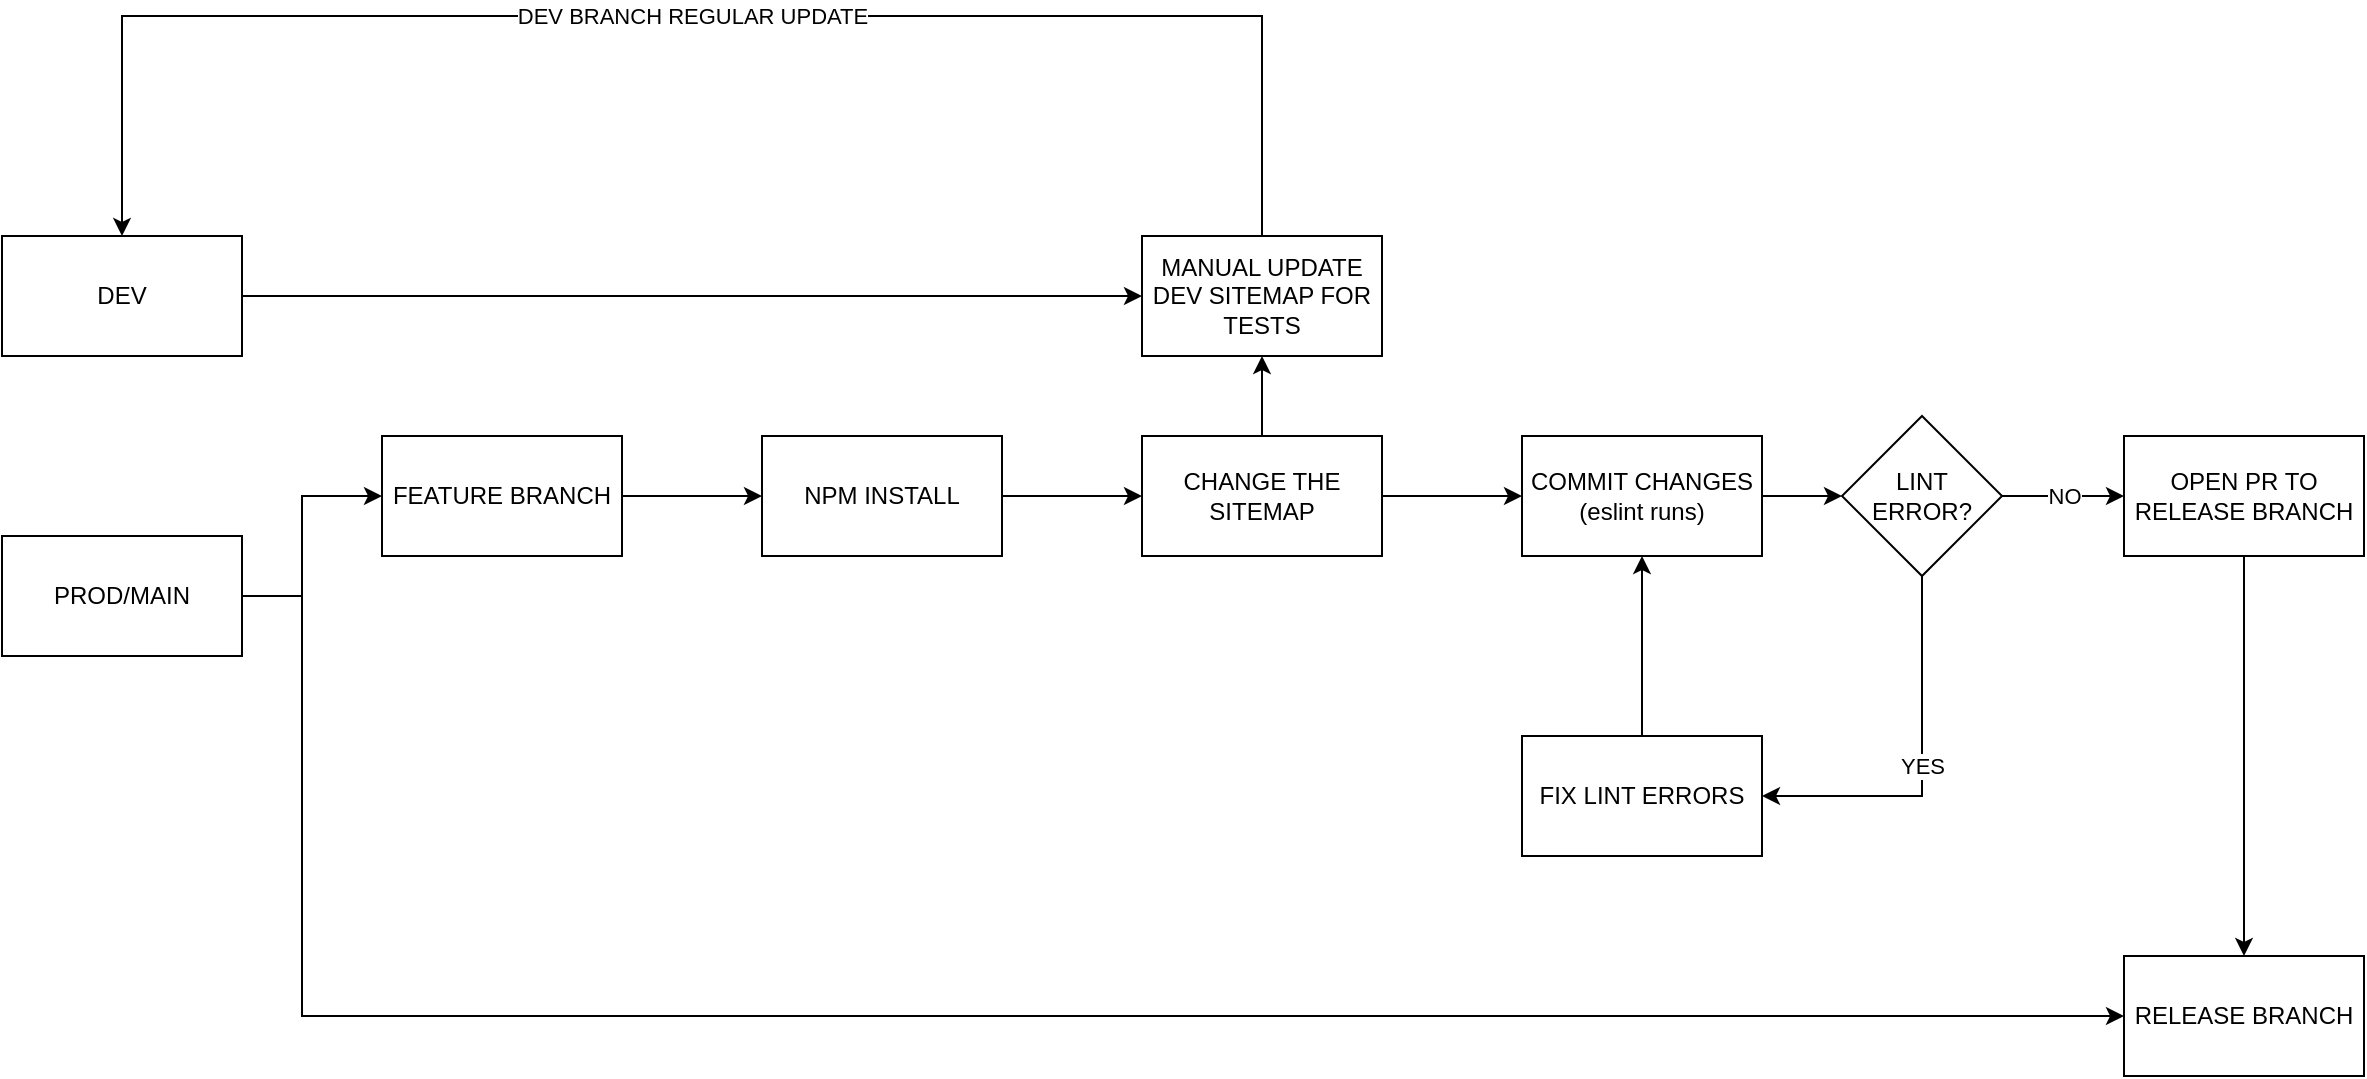 <mxfile version="27.1.6">
  <diagram name="Page-1" id="CInHX2HHdjlW0_jvGl4y">
    <mxGraphModel dx="1943" dy="1185" grid="1" gridSize="10" guides="1" tooltips="1" connect="1" arrows="1" fold="1" page="1" pageScale="1" pageWidth="827" pageHeight="1169" math="0" shadow="0">
      <root>
        <mxCell id="0" />
        <mxCell id="1" parent="0" />
        <mxCell id="9b5qS1_Qkax_UdxktYY2-25" style="edgeStyle=orthogonalEdgeStyle;rounded=0;orthogonalLoop=1;jettySize=auto;html=1;" edge="1" parent="1" source="9b5qS1_Qkax_UdxktYY2-1" target="9b5qS1_Qkax_UdxktYY2-9">
          <mxGeometry relative="1" as="geometry" />
        </mxCell>
        <mxCell id="9b5qS1_Qkax_UdxktYY2-1" value="DEV" style="rounded=0;whiteSpace=wrap;html=1;" vertex="1" parent="1">
          <mxGeometry x="60" y="410" width="120" height="60" as="geometry" />
        </mxCell>
        <mxCell id="9b5qS1_Qkax_UdxktYY2-4" style="edgeStyle=orthogonalEdgeStyle;rounded=0;orthogonalLoop=1;jettySize=auto;html=1;" edge="1" parent="1" source="9b5qS1_Qkax_UdxktYY2-2" target="9b5qS1_Qkax_UdxktYY2-3">
          <mxGeometry relative="1" as="geometry">
            <Array as="points">
              <mxPoint x="210" y="590" />
              <mxPoint x="210" y="540" />
            </Array>
          </mxGeometry>
        </mxCell>
        <mxCell id="9b5qS1_Qkax_UdxktYY2-23" style="edgeStyle=orthogonalEdgeStyle;rounded=0;orthogonalLoop=1;jettySize=auto;html=1;entryX=0;entryY=0.5;entryDx=0;entryDy=0;" edge="1" parent="1" source="9b5qS1_Qkax_UdxktYY2-2" target="9b5qS1_Qkax_UdxktYY2-22">
          <mxGeometry relative="1" as="geometry">
            <Array as="points">
              <mxPoint x="210" y="590" />
              <mxPoint x="210" y="800" />
            </Array>
          </mxGeometry>
        </mxCell>
        <mxCell id="9b5qS1_Qkax_UdxktYY2-2" value="PROD/MAIN" style="rounded=0;whiteSpace=wrap;html=1;" vertex="1" parent="1">
          <mxGeometry x="60" y="560" width="120" height="60" as="geometry" />
        </mxCell>
        <mxCell id="9b5qS1_Qkax_UdxktYY2-6" style="edgeStyle=orthogonalEdgeStyle;rounded=0;orthogonalLoop=1;jettySize=auto;html=1;entryX=0;entryY=0.5;entryDx=0;entryDy=0;" edge="1" parent="1" source="9b5qS1_Qkax_UdxktYY2-3" target="9b5qS1_Qkax_UdxktYY2-5">
          <mxGeometry relative="1" as="geometry" />
        </mxCell>
        <mxCell id="9b5qS1_Qkax_UdxktYY2-3" value="FEATURE BRANCH" style="rounded=0;whiteSpace=wrap;html=1;" vertex="1" parent="1">
          <mxGeometry x="250" y="510" width="120" height="60" as="geometry" />
        </mxCell>
        <mxCell id="9b5qS1_Qkax_UdxktYY2-8" style="edgeStyle=orthogonalEdgeStyle;rounded=0;orthogonalLoop=1;jettySize=auto;html=1;entryX=0;entryY=0.5;entryDx=0;entryDy=0;" edge="1" parent="1" source="9b5qS1_Qkax_UdxktYY2-5" target="9b5qS1_Qkax_UdxktYY2-7">
          <mxGeometry relative="1" as="geometry" />
        </mxCell>
        <mxCell id="9b5qS1_Qkax_UdxktYY2-5" value="NPM INSTALL" style="rounded=0;whiteSpace=wrap;html=1;" vertex="1" parent="1">
          <mxGeometry x="440" y="510" width="120" height="60" as="geometry" />
        </mxCell>
        <mxCell id="9b5qS1_Qkax_UdxktYY2-10" style="edgeStyle=orthogonalEdgeStyle;rounded=0;orthogonalLoop=1;jettySize=auto;html=1;entryX=0.5;entryY=1;entryDx=0;entryDy=0;" edge="1" parent="1" source="9b5qS1_Qkax_UdxktYY2-7" target="9b5qS1_Qkax_UdxktYY2-9">
          <mxGeometry relative="1" as="geometry" />
        </mxCell>
        <mxCell id="9b5qS1_Qkax_UdxktYY2-12" style="edgeStyle=orthogonalEdgeStyle;rounded=0;orthogonalLoop=1;jettySize=auto;html=1;entryX=0;entryY=0.5;entryDx=0;entryDy=0;" edge="1" parent="1" source="9b5qS1_Qkax_UdxktYY2-7" target="9b5qS1_Qkax_UdxktYY2-11">
          <mxGeometry relative="1" as="geometry" />
        </mxCell>
        <mxCell id="9b5qS1_Qkax_UdxktYY2-7" value="CHANGE THE SITEMAP" style="rounded=0;whiteSpace=wrap;html=1;" vertex="1" parent="1">
          <mxGeometry x="630" y="510" width="120" height="60" as="geometry" />
        </mxCell>
        <mxCell id="9b5qS1_Qkax_UdxktYY2-26" value="DEV BRANCH REGULAR UPDATE" style="edgeStyle=orthogonalEdgeStyle;rounded=0;orthogonalLoop=1;jettySize=auto;html=1;entryX=0.5;entryY=0;entryDx=0;entryDy=0;" edge="1" parent="1" source="9b5qS1_Qkax_UdxktYY2-9" target="9b5qS1_Qkax_UdxktYY2-1">
          <mxGeometry relative="1" as="geometry">
            <Array as="points">
              <mxPoint x="690" y="300" />
              <mxPoint x="120" y="300" />
            </Array>
          </mxGeometry>
        </mxCell>
        <mxCell id="9b5qS1_Qkax_UdxktYY2-9" value="MANUAL UPDATE DEV SITEMAP FOR TESTS" style="rounded=0;whiteSpace=wrap;html=1;" vertex="1" parent="1">
          <mxGeometry x="630" y="410" width="120" height="60" as="geometry" />
        </mxCell>
        <mxCell id="9b5qS1_Qkax_UdxktYY2-18" style="edgeStyle=orthogonalEdgeStyle;rounded=0;orthogonalLoop=1;jettySize=auto;html=1;entryX=0;entryY=0.5;entryDx=0;entryDy=0;" edge="1" parent="1" source="9b5qS1_Qkax_UdxktYY2-11" target="9b5qS1_Qkax_UdxktYY2-16">
          <mxGeometry relative="1" as="geometry" />
        </mxCell>
        <mxCell id="9b5qS1_Qkax_UdxktYY2-11" value="COMMIT CHANGES&lt;br&gt;(eslint runs)" style="rounded=0;whiteSpace=wrap;html=1;" vertex="1" parent="1">
          <mxGeometry x="820" y="510" width="120" height="60" as="geometry" />
        </mxCell>
        <mxCell id="9b5qS1_Qkax_UdxktYY2-19" style="edgeStyle=orthogonalEdgeStyle;rounded=0;orthogonalLoop=1;jettySize=auto;html=1;entryX=0.5;entryY=1;entryDx=0;entryDy=0;" edge="1" parent="1" source="9b5qS1_Qkax_UdxktYY2-13" target="9b5qS1_Qkax_UdxktYY2-11">
          <mxGeometry relative="1" as="geometry" />
        </mxCell>
        <mxCell id="9b5qS1_Qkax_UdxktYY2-13" value="FIX LINT ERRORS" style="rounded=0;whiteSpace=wrap;html=1;" vertex="1" parent="1">
          <mxGeometry x="820" y="660" width="120" height="60" as="geometry" />
        </mxCell>
        <mxCell id="9b5qS1_Qkax_UdxktYY2-17" value="YES" style="edgeStyle=orthogonalEdgeStyle;rounded=0;orthogonalLoop=1;jettySize=auto;html=1;entryX=1;entryY=0.5;entryDx=0;entryDy=0;exitX=0.5;exitY=1;exitDx=0;exitDy=0;" edge="1" parent="1" source="9b5qS1_Qkax_UdxktYY2-16" target="9b5qS1_Qkax_UdxktYY2-13">
          <mxGeometry relative="1" as="geometry" />
        </mxCell>
        <mxCell id="9b5qS1_Qkax_UdxktYY2-21" value="NO" style="edgeStyle=orthogonalEdgeStyle;rounded=0;orthogonalLoop=1;jettySize=auto;html=1;" edge="1" parent="1" source="9b5qS1_Qkax_UdxktYY2-16" target="9b5qS1_Qkax_UdxktYY2-20">
          <mxGeometry relative="1" as="geometry" />
        </mxCell>
        <mxCell id="9b5qS1_Qkax_UdxktYY2-16" value="LINT ERROR?" style="rhombus;whiteSpace=wrap;html=1;" vertex="1" parent="1">
          <mxGeometry x="980" y="500" width="80" height="80" as="geometry" />
        </mxCell>
        <mxCell id="9b5qS1_Qkax_UdxktYY2-24" style="edgeStyle=orthogonalEdgeStyle;rounded=0;orthogonalLoop=1;jettySize=auto;html=1;entryX=0.5;entryY=0;entryDx=0;entryDy=0;" edge="1" parent="1" source="9b5qS1_Qkax_UdxktYY2-20" target="9b5qS1_Qkax_UdxktYY2-22">
          <mxGeometry relative="1" as="geometry" />
        </mxCell>
        <mxCell id="9b5qS1_Qkax_UdxktYY2-20" value="OPEN PR TO RELEASE BRANCH" style="rounded=0;whiteSpace=wrap;html=1;" vertex="1" parent="1">
          <mxGeometry x="1121" y="510" width="120" height="60" as="geometry" />
        </mxCell>
        <mxCell id="9b5qS1_Qkax_UdxktYY2-22" value="RELEASE BRANCH" style="rounded=0;whiteSpace=wrap;html=1;" vertex="1" parent="1">
          <mxGeometry x="1121" y="770" width="120" height="60" as="geometry" />
        </mxCell>
      </root>
    </mxGraphModel>
  </diagram>
</mxfile>
